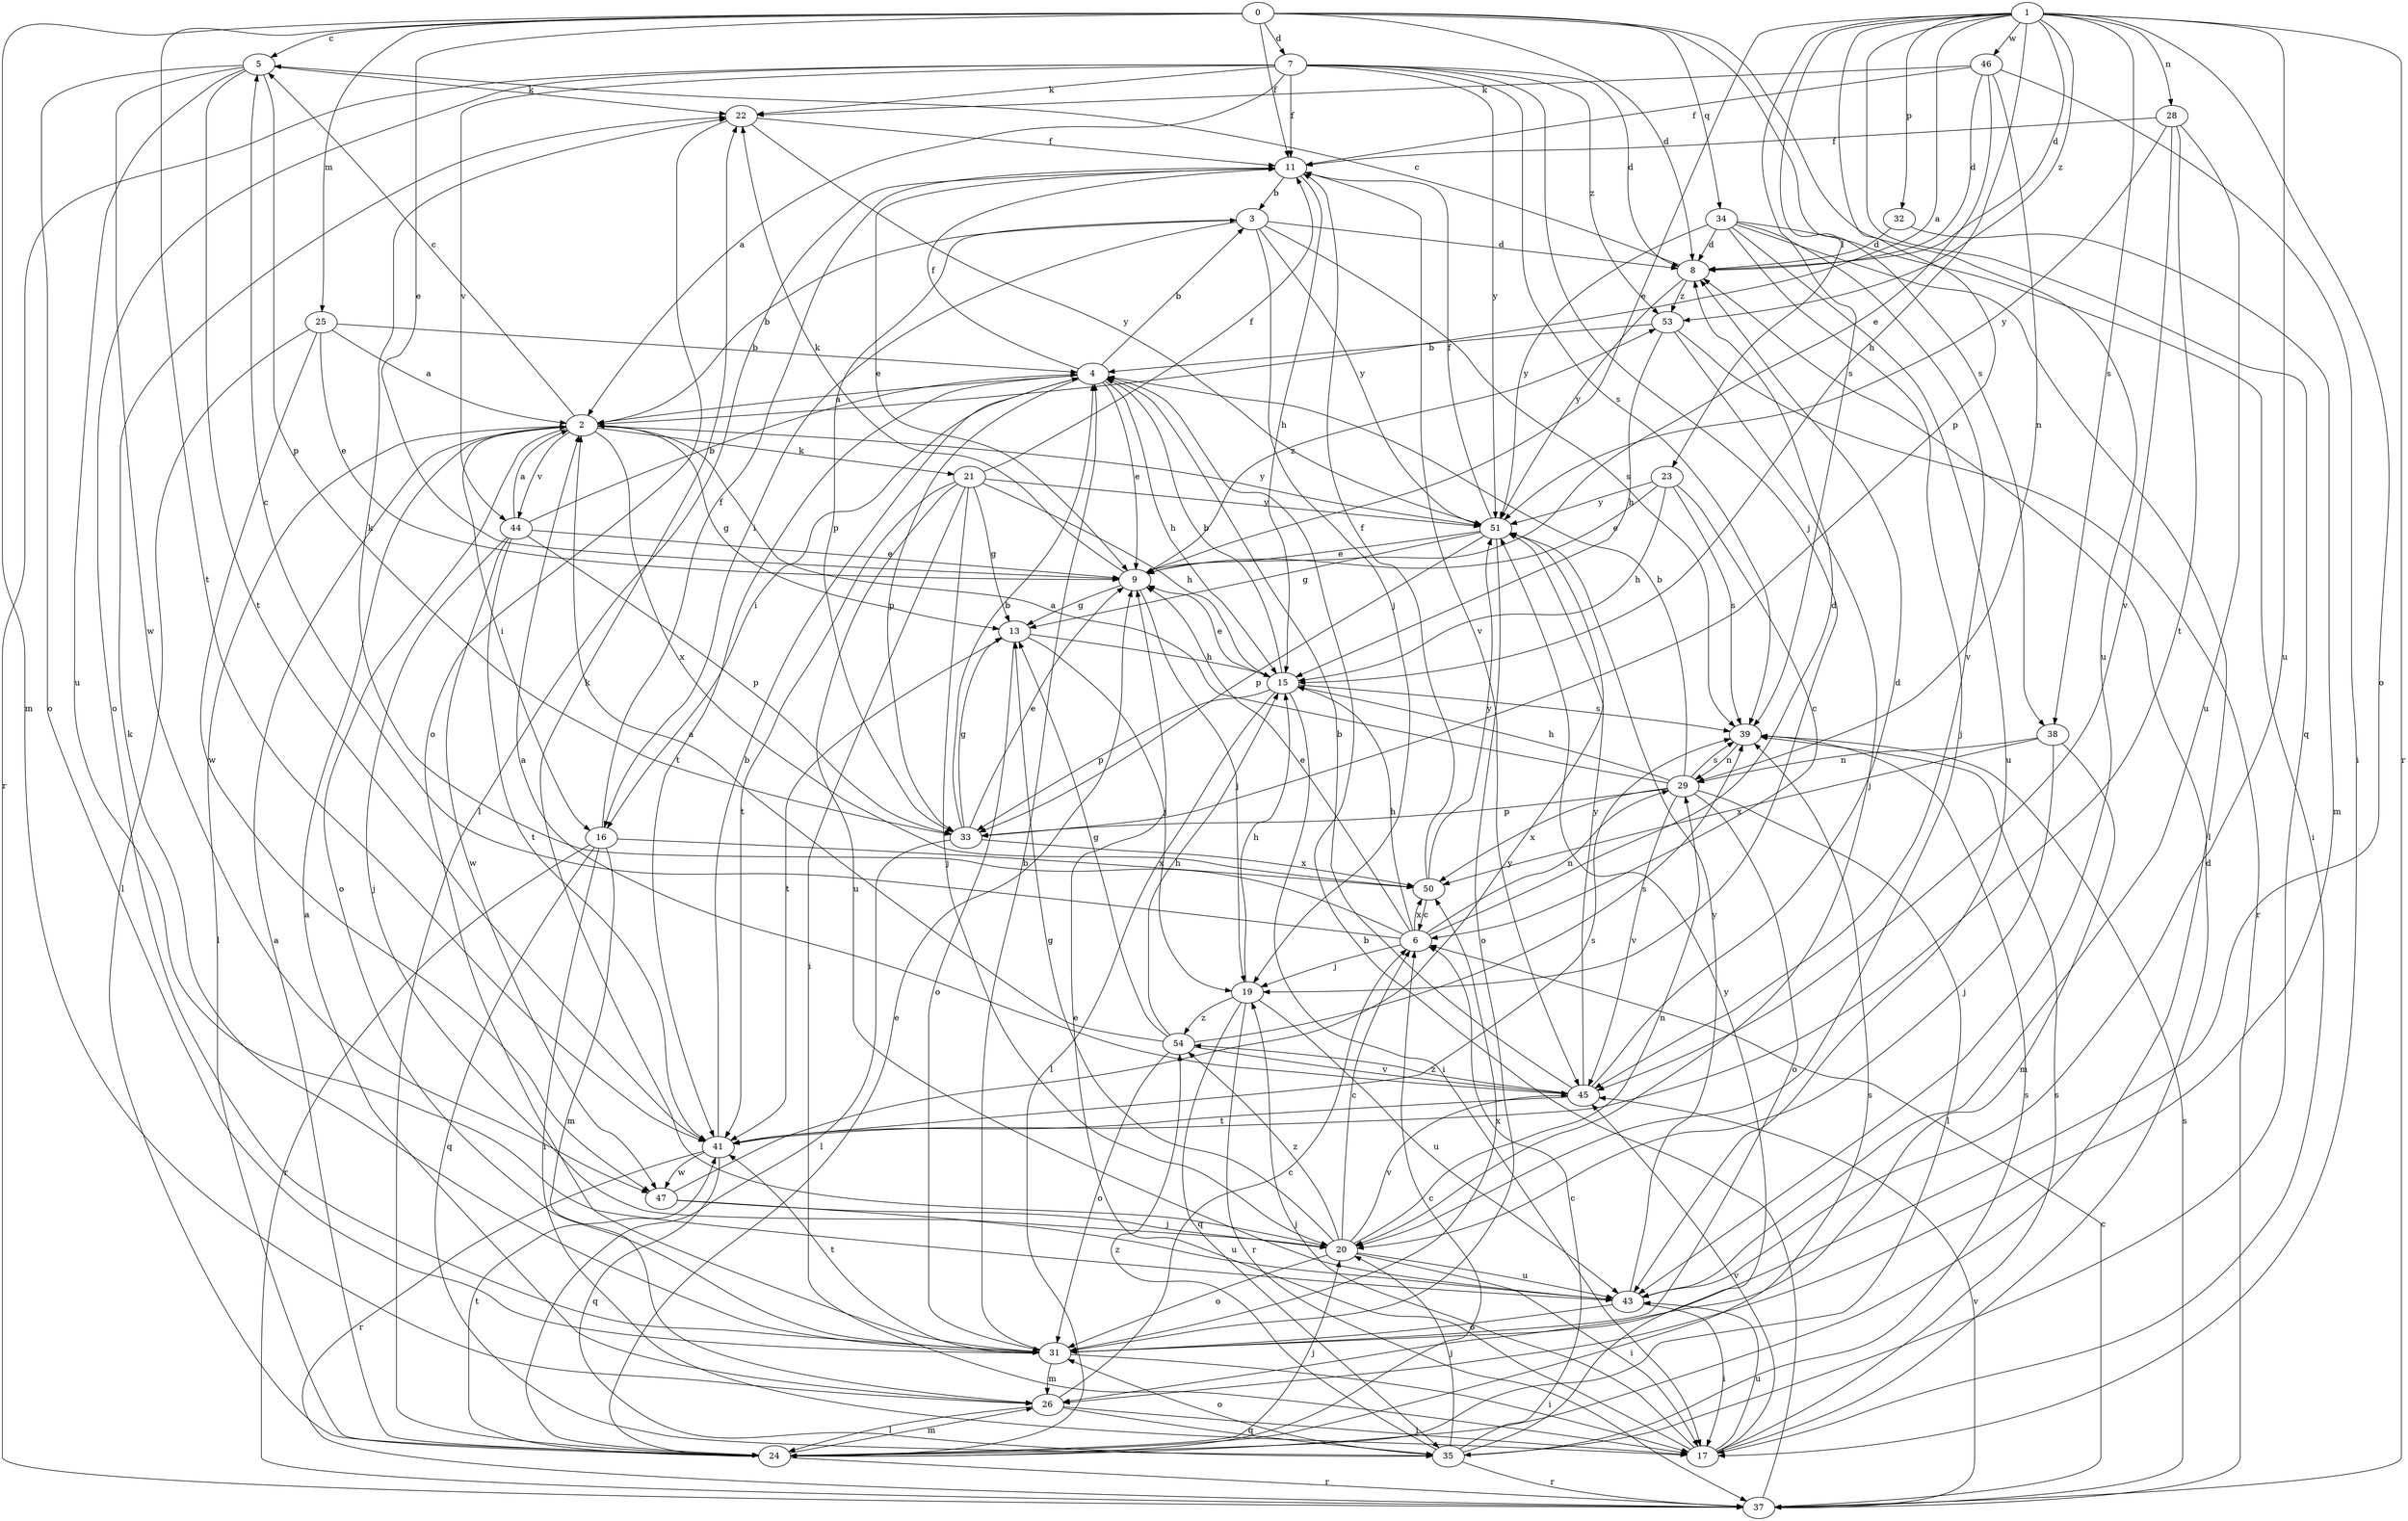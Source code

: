 strict digraph  {
0;
1;
2;
3;
4;
5;
6;
7;
8;
9;
11;
13;
15;
16;
17;
19;
20;
21;
22;
23;
24;
25;
26;
28;
29;
31;
32;
33;
34;
35;
37;
38;
39;
41;
43;
44;
45;
46;
47;
50;
51;
53;
54;
0 -> 5  [label=c];
0 -> 7  [label=d];
0 -> 8  [label=d];
0 -> 9  [label=e];
0 -> 11  [label=f];
0 -> 25  [label=m];
0 -> 26  [label=m];
0 -> 34  [label=q];
0 -> 38  [label=s];
0 -> 41  [label=t];
0 -> 43  [label=u];
1 -> 2  [label=a];
1 -> 8  [label=d];
1 -> 9  [label=e];
1 -> 15  [label=h];
1 -> 23  [label=l];
1 -> 28  [label=n];
1 -> 31  [label=o];
1 -> 32  [label=p];
1 -> 33  [label=p];
1 -> 35  [label=q];
1 -> 37  [label=r];
1 -> 38  [label=s];
1 -> 39  [label=s];
1 -> 43  [label=u];
1 -> 46  [label=w];
1 -> 53  [label=z];
2 -> 3  [label=b];
2 -> 5  [label=c];
2 -> 13  [label=g];
2 -> 16  [label=i];
2 -> 21  [label=k];
2 -> 24  [label=l];
2 -> 31  [label=o];
2 -> 44  [label=v];
2 -> 50  [label=x];
2 -> 51  [label=y];
3 -> 8  [label=d];
3 -> 16  [label=i];
3 -> 19  [label=j];
3 -> 33  [label=p];
3 -> 39  [label=s];
3 -> 51  [label=y];
4 -> 2  [label=a];
4 -> 3  [label=b];
4 -> 9  [label=e];
4 -> 11  [label=f];
4 -> 15  [label=h];
4 -> 16  [label=i];
4 -> 33  [label=p];
4 -> 41  [label=t];
5 -> 22  [label=k];
5 -> 31  [label=o];
5 -> 33  [label=p];
5 -> 41  [label=t];
5 -> 43  [label=u];
5 -> 47  [label=w];
6 -> 5  [label=c];
6 -> 8  [label=d];
6 -> 9  [label=e];
6 -> 15  [label=h];
6 -> 19  [label=j];
6 -> 22  [label=k];
6 -> 29  [label=n];
6 -> 50  [label=x];
7 -> 2  [label=a];
7 -> 8  [label=d];
7 -> 11  [label=f];
7 -> 19  [label=j];
7 -> 22  [label=k];
7 -> 31  [label=o];
7 -> 37  [label=r];
7 -> 39  [label=s];
7 -> 44  [label=v];
7 -> 51  [label=y];
7 -> 53  [label=z];
8 -> 5  [label=c];
8 -> 51  [label=y];
8 -> 53  [label=z];
9 -> 13  [label=g];
9 -> 19  [label=j];
9 -> 22  [label=k];
9 -> 53  [label=z];
11 -> 3  [label=b];
11 -> 9  [label=e];
11 -> 15  [label=h];
11 -> 24  [label=l];
11 -> 45  [label=v];
13 -> 15  [label=h];
13 -> 19  [label=j];
13 -> 31  [label=o];
13 -> 41  [label=t];
15 -> 4  [label=b];
15 -> 9  [label=e];
15 -> 17  [label=i];
15 -> 24  [label=l];
15 -> 33  [label=p];
15 -> 39  [label=s];
16 -> 11  [label=f];
16 -> 17  [label=i];
16 -> 26  [label=m];
16 -> 35  [label=q];
16 -> 37  [label=r];
16 -> 50  [label=x];
17 -> 8  [label=d];
17 -> 9  [label=e];
17 -> 19  [label=j];
17 -> 39  [label=s];
17 -> 43  [label=u];
17 -> 45  [label=v];
19 -> 15  [label=h];
19 -> 35  [label=q];
19 -> 37  [label=r];
19 -> 43  [label=u];
19 -> 54  [label=z];
20 -> 6  [label=c];
20 -> 13  [label=g];
20 -> 17  [label=i];
20 -> 22  [label=k];
20 -> 29  [label=n];
20 -> 31  [label=o];
20 -> 43  [label=u];
20 -> 45  [label=v];
20 -> 54  [label=z];
21 -> 11  [label=f];
21 -> 13  [label=g];
21 -> 15  [label=h];
21 -> 17  [label=i];
21 -> 20  [label=j];
21 -> 41  [label=t];
21 -> 43  [label=u];
21 -> 51  [label=y];
22 -> 11  [label=f];
22 -> 31  [label=o];
22 -> 51  [label=y];
23 -> 6  [label=c];
23 -> 9  [label=e];
23 -> 15  [label=h];
23 -> 39  [label=s];
23 -> 51  [label=y];
24 -> 2  [label=a];
24 -> 6  [label=c];
24 -> 9  [label=e];
24 -> 20  [label=j];
24 -> 26  [label=m];
24 -> 37  [label=r];
24 -> 39  [label=s];
24 -> 41  [label=t];
25 -> 2  [label=a];
25 -> 4  [label=b];
25 -> 9  [label=e];
25 -> 24  [label=l];
25 -> 47  [label=w];
26 -> 2  [label=a];
26 -> 6  [label=c];
26 -> 17  [label=i];
26 -> 24  [label=l];
26 -> 35  [label=q];
28 -> 11  [label=f];
28 -> 41  [label=t];
28 -> 43  [label=u];
28 -> 45  [label=v];
28 -> 51  [label=y];
29 -> 2  [label=a];
29 -> 4  [label=b];
29 -> 15  [label=h];
29 -> 24  [label=l];
29 -> 31  [label=o];
29 -> 33  [label=p];
29 -> 39  [label=s];
29 -> 45  [label=v];
29 -> 50  [label=x];
31 -> 4  [label=b];
31 -> 17  [label=i];
31 -> 22  [label=k];
31 -> 26  [label=m];
31 -> 41  [label=t];
31 -> 50  [label=x];
32 -> 8  [label=d];
32 -> 26  [label=m];
33 -> 4  [label=b];
33 -> 9  [label=e];
33 -> 13  [label=g];
33 -> 24  [label=l];
33 -> 50  [label=x];
34 -> 8  [label=d];
34 -> 17  [label=i];
34 -> 20  [label=j];
34 -> 24  [label=l];
34 -> 43  [label=u];
34 -> 45  [label=v];
34 -> 51  [label=y];
35 -> 6  [label=c];
35 -> 20  [label=j];
35 -> 31  [label=o];
35 -> 37  [label=r];
35 -> 39  [label=s];
35 -> 51  [label=y];
35 -> 54  [label=z];
37 -> 4  [label=b];
37 -> 6  [label=c];
37 -> 39  [label=s];
37 -> 45  [label=v];
38 -> 20  [label=j];
38 -> 26  [label=m];
38 -> 29  [label=n];
38 -> 50  [label=x];
39 -> 29  [label=n];
41 -> 4  [label=b];
41 -> 35  [label=q];
41 -> 37  [label=r];
41 -> 39  [label=s];
41 -> 47  [label=w];
43 -> 17  [label=i];
43 -> 31  [label=o];
43 -> 51  [label=y];
44 -> 2  [label=a];
44 -> 4  [label=b];
44 -> 9  [label=e];
44 -> 20  [label=j];
44 -> 33  [label=p];
44 -> 41  [label=t];
44 -> 47  [label=w];
45 -> 2  [label=a];
45 -> 4  [label=b];
45 -> 8  [label=d];
45 -> 41  [label=t];
45 -> 51  [label=y];
45 -> 54  [label=z];
46 -> 8  [label=d];
46 -> 9  [label=e];
46 -> 11  [label=f];
46 -> 17  [label=i];
46 -> 22  [label=k];
46 -> 29  [label=n];
47 -> 20  [label=j];
47 -> 43  [label=u];
47 -> 51  [label=y];
50 -> 6  [label=c];
50 -> 11  [label=f];
50 -> 51  [label=y];
51 -> 9  [label=e];
51 -> 11  [label=f];
51 -> 13  [label=g];
51 -> 31  [label=o];
51 -> 33  [label=p];
53 -> 4  [label=b];
53 -> 15  [label=h];
53 -> 20  [label=j];
53 -> 37  [label=r];
54 -> 2  [label=a];
54 -> 13  [label=g];
54 -> 15  [label=h];
54 -> 31  [label=o];
54 -> 39  [label=s];
54 -> 45  [label=v];
}
